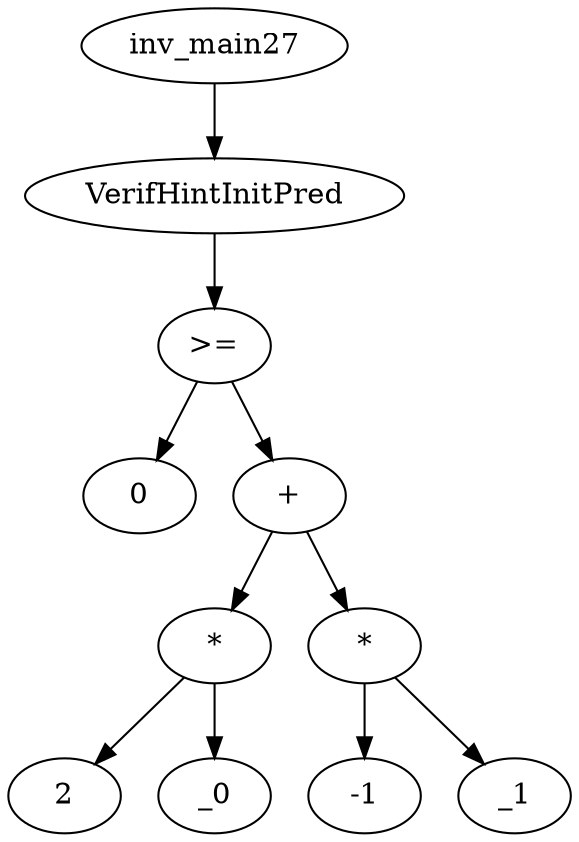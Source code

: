 digraph dag {
0 [label="inv_main27"];
1 [label="VerifHintInitPred"];
2 [label=">="];
3 [label="0"];
4 [label="+"];
5 [label="*"];
6 [label="2"];
7 [label="_0"];
8 [label="*"];
9 [label="-1"];
10 [label="_1"];
0->1
1->2
2->4
2 -> 3
4->5
4 -> 8
5->7
5 -> 6
8->10
8 -> 9
}
